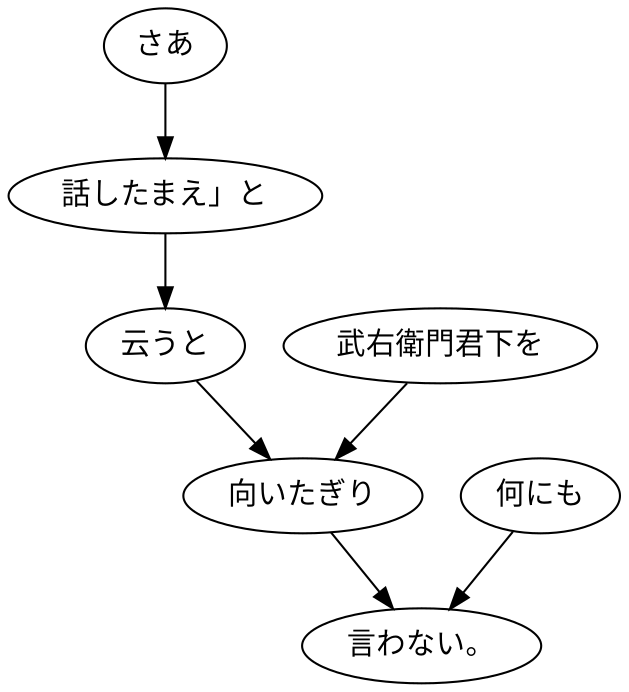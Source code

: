 digraph graph7244 {
	node0 [label="さあ"];
	node1 [label="話したまえ」と"];
	node2 [label="云うと"];
	node3 [label="武右衛門君下を"];
	node4 [label="向いたぎり"];
	node5 [label="何にも"];
	node6 [label="言わない。"];
	node0 -> node1;
	node1 -> node2;
	node2 -> node4;
	node3 -> node4;
	node4 -> node6;
	node5 -> node6;
}
